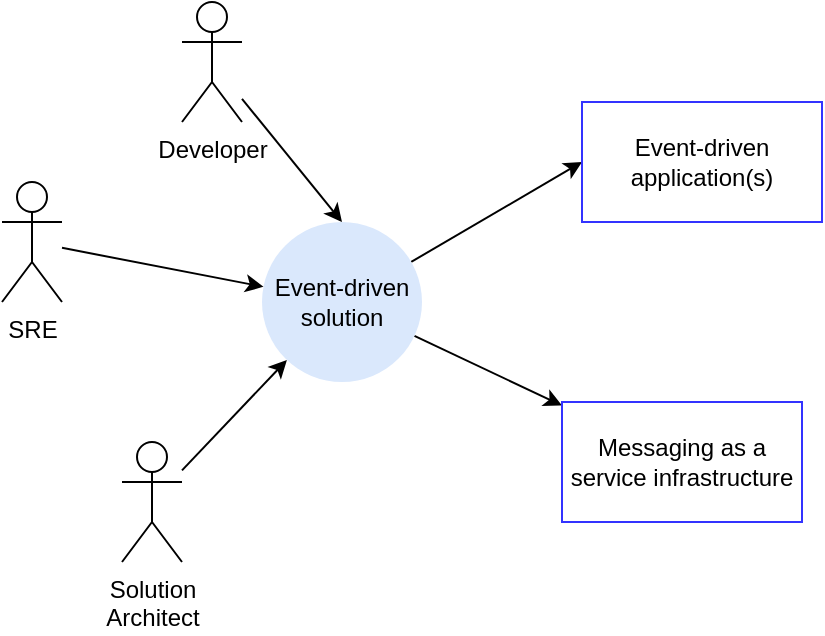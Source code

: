 <mxfile>
    <diagram id="y8vD0TRutBieKsF2u96X" name="Page-1">
        <mxGraphModel dx="943" dy="484" grid="1" gridSize="10" guides="1" tooltips="1" connect="1" arrows="1" fold="1" page="1" pageScale="1" pageWidth="850" pageHeight="1100" math="0" shadow="0">
            <root>
                <mxCell id="0"/>
                <mxCell id="1" parent="0"/>
                <mxCell id="12" style="edgeStyle=none;html=1;entryX=0;entryY=0.5;entryDx=0;entryDy=0;" parent="1" source="2" target="3" edge="1">
                    <mxGeometry relative="1" as="geometry"/>
                </mxCell>
                <mxCell id="13" style="edgeStyle=none;html=1;" parent="1" source="2" target="4" edge="1">
                    <mxGeometry relative="1" as="geometry"/>
                </mxCell>
                <mxCell id="2" value="Event-driven solution" style="ellipse;whiteSpace=wrap;html=1;aspect=fixed;fillColor=#dae8fc;strokeColor=none;" parent="1" vertex="1">
                    <mxGeometry x="380" y="170" width="80" height="80" as="geometry"/>
                </mxCell>
                <mxCell id="3" value="Event-driven application(s)" style="rounded=0;whiteSpace=wrap;html=1;strokeColor=#3333FF;" parent="1" vertex="1">
                    <mxGeometry x="540" y="110" width="120" height="60" as="geometry"/>
                </mxCell>
                <mxCell id="4" value="Messaging as a service infrastructure" style="rounded=0;whiteSpace=wrap;html=1;strokeColor=#3333FF;" parent="1" vertex="1">
                    <mxGeometry x="530" y="260" width="120" height="60" as="geometry"/>
                </mxCell>
                <mxCell id="11" style="edgeStyle=none;html=1;" parent="1" source="6" target="2" edge="1">
                    <mxGeometry relative="1" as="geometry"/>
                </mxCell>
                <mxCell id="6" value="SRE" style="shape=umlActor;verticalLabelPosition=bottom;verticalAlign=top;html=1;" parent="1" vertex="1">
                    <mxGeometry x="250" y="150" width="30" height="60" as="geometry"/>
                </mxCell>
                <mxCell id="19" style="edgeStyle=none;html=1;entryX=0.5;entryY=0;entryDx=0;entryDy=0;" edge="1" parent="1" source="7" target="2">
                    <mxGeometry relative="1" as="geometry"/>
                </mxCell>
                <mxCell id="7" value="Developer" style="shape=umlActor;verticalLabelPosition=bottom;verticalAlign=top;html=1;" parent="1" vertex="1">
                    <mxGeometry x="340" y="60" width="30" height="60" as="geometry"/>
                </mxCell>
                <mxCell id="18" style="edgeStyle=none;html=1;" parent="1" source="17" target="2" edge="1">
                    <mxGeometry relative="1" as="geometry"/>
                </mxCell>
                <mxCell id="17" value="Solution &lt;br&gt;Architect" style="shape=umlActor;verticalLabelPosition=bottom;verticalAlign=top;html=1;" parent="1" vertex="1">
                    <mxGeometry x="310" y="280" width="30" height="60" as="geometry"/>
                </mxCell>
            </root>
        </mxGraphModel>
    </diagram>
</mxfile>
